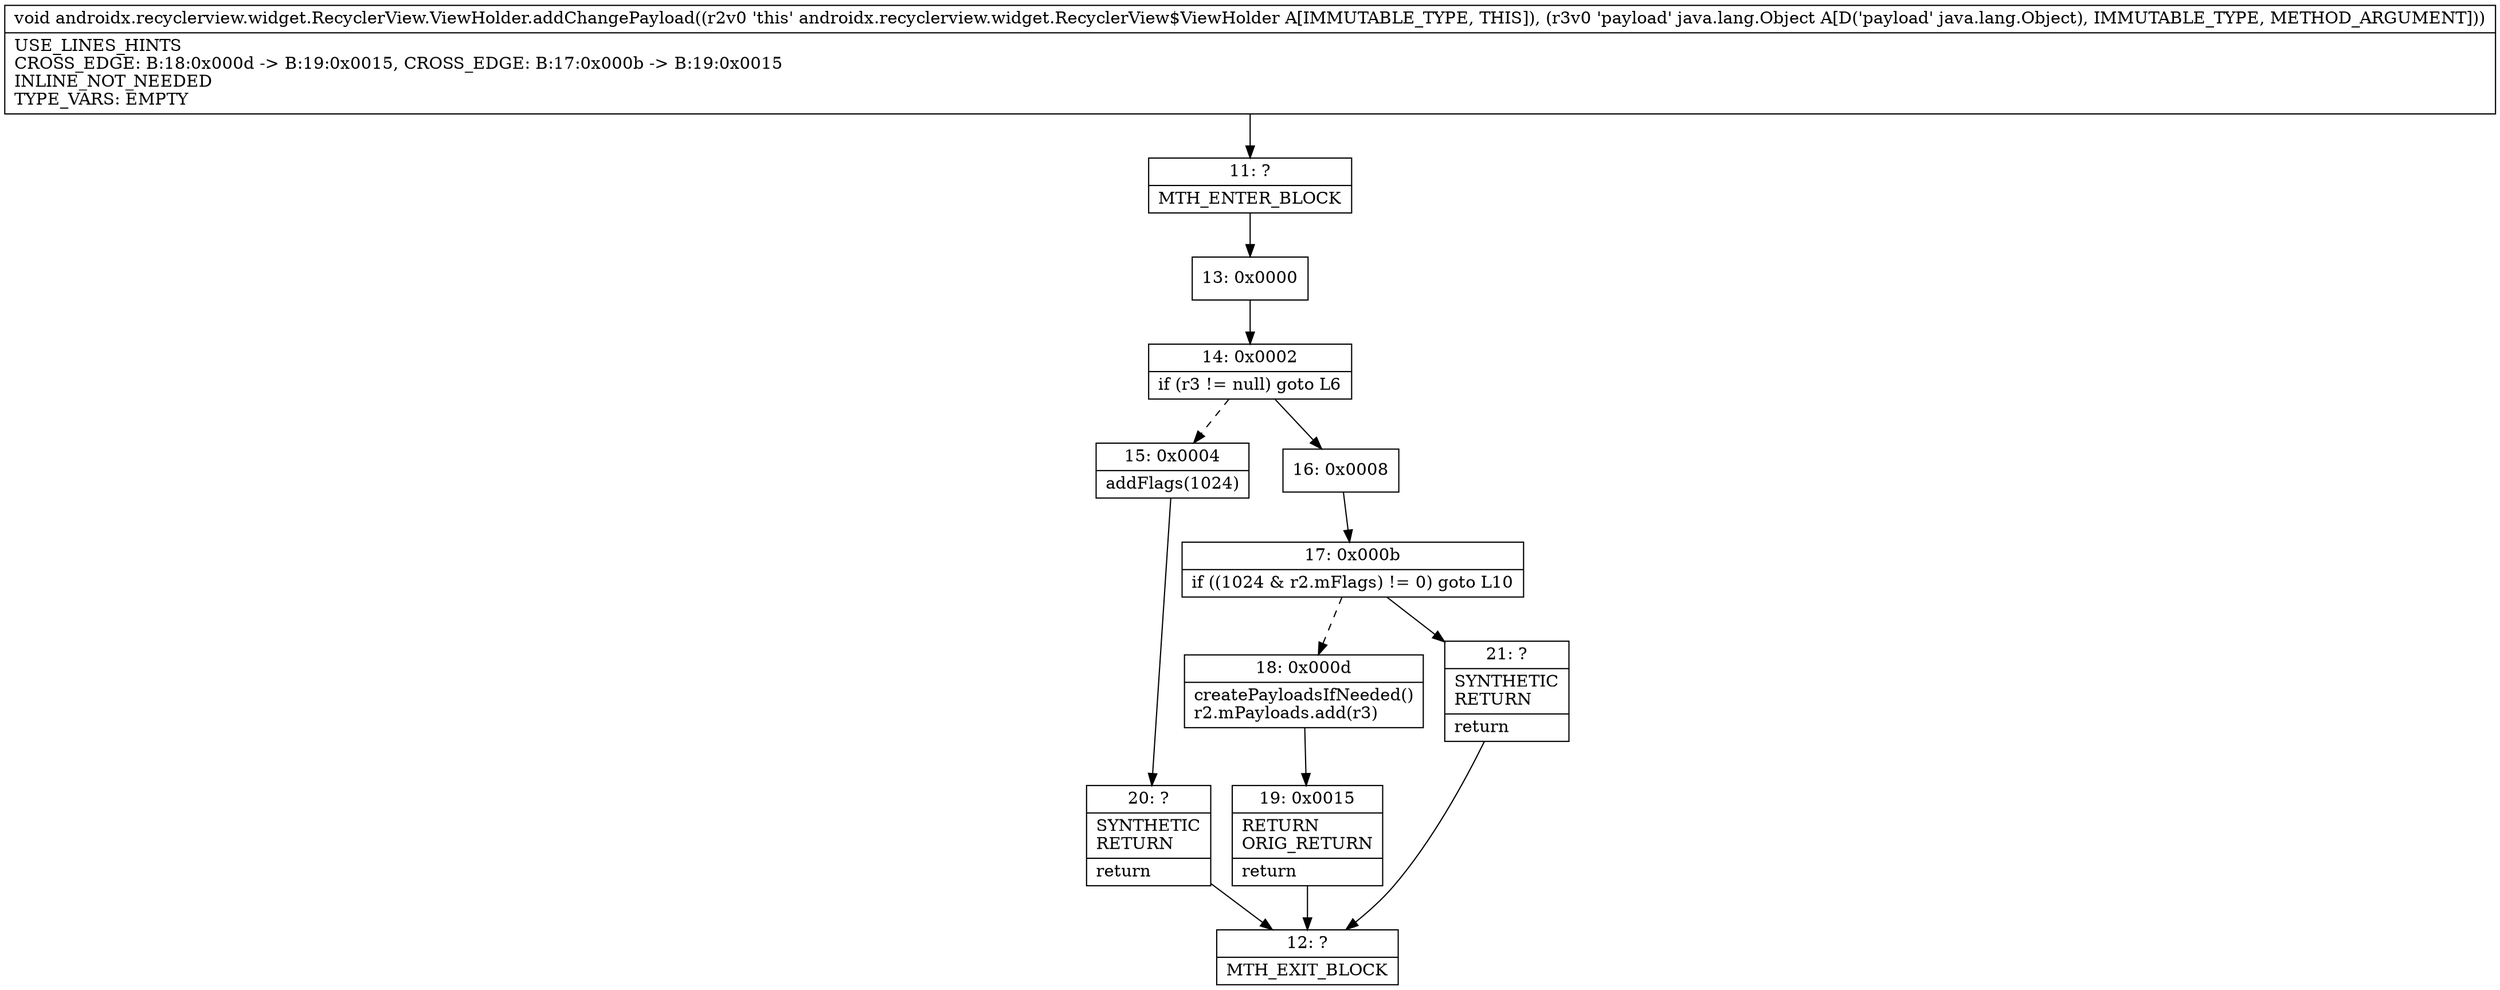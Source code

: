 digraph "CFG forandroidx.recyclerview.widget.RecyclerView.ViewHolder.addChangePayload(Ljava\/lang\/Object;)V" {
Node_11 [shape=record,label="{11\:\ ?|MTH_ENTER_BLOCK\l}"];
Node_13 [shape=record,label="{13\:\ 0x0000}"];
Node_14 [shape=record,label="{14\:\ 0x0002|if (r3 != null) goto L6\l}"];
Node_15 [shape=record,label="{15\:\ 0x0004|addFlags(1024)\l}"];
Node_20 [shape=record,label="{20\:\ ?|SYNTHETIC\lRETURN\l|return\l}"];
Node_12 [shape=record,label="{12\:\ ?|MTH_EXIT_BLOCK\l}"];
Node_16 [shape=record,label="{16\:\ 0x0008}"];
Node_17 [shape=record,label="{17\:\ 0x000b|if ((1024 & r2.mFlags) != 0) goto L10\l}"];
Node_18 [shape=record,label="{18\:\ 0x000d|createPayloadsIfNeeded()\lr2.mPayloads.add(r3)\l}"];
Node_19 [shape=record,label="{19\:\ 0x0015|RETURN\lORIG_RETURN\l|return\l}"];
Node_21 [shape=record,label="{21\:\ ?|SYNTHETIC\lRETURN\l|return\l}"];
MethodNode[shape=record,label="{void androidx.recyclerview.widget.RecyclerView.ViewHolder.addChangePayload((r2v0 'this' androidx.recyclerview.widget.RecyclerView$ViewHolder A[IMMUTABLE_TYPE, THIS]), (r3v0 'payload' java.lang.Object A[D('payload' java.lang.Object), IMMUTABLE_TYPE, METHOD_ARGUMENT]))  | USE_LINES_HINTS\lCROSS_EDGE: B:18:0x000d \-\> B:19:0x0015, CROSS_EDGE: B:17:0x000b \-\> B:19:0x0015\lINLINE_NOT_NEEDED\lTYPE_VARS: EMPTY\l}"];
MethodNode -> Node_11;Node_11 -> Node_13;
Node_13 -> Node_14;
Node_14 -> Node_15[style=dashed];
Node_14 -> Node_16;
Node_15 -> Node_20;
Node_20 -> Node_12;
Node_16 -> Node_17;
Node_17 -> Node_18[style=dashed];
Node_17 -> Node_21;
Node_18 -> Node_19;
Node_19 -> Node_12;
Node_21 -> Node_12;
}


